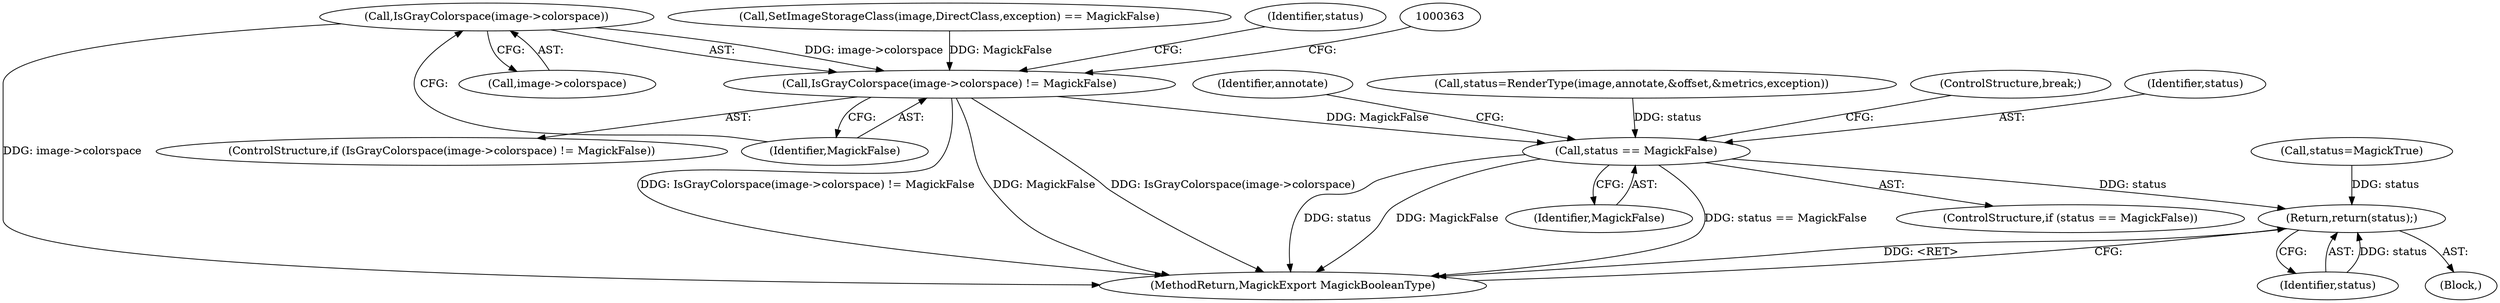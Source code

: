 digraph "0_ImageMagick_f595a1985233c399a05c0c37cc41de16a90dd025@pointer" {
"1000357" [label="(Call,IsGrayColorspace(image->colorspace))"];
"1000356" [label="(Call,IsGrayColorspace(image->colorspace) != MagickFalse)"];
"1001961" [label="(Call,status == MagickFalse)"];
"1002023" [label="(Return,return(status);)"];
"1000347" [label="(Call,SetImageStorageClass(image,DirectClass,exception) == MagickFalse)"];
"1000361" [label="(Identifier,MagickFalse)"];
"1000368" [label="(Call,status=MagickTrue)"];
"1002025" [label="(MethodReturn,MagickExport MagickBooleanType)"];
"1000357" [label="(Call,IsGrayColorspace(image->colorspace))"];
"1002023" [label="(Return,return(status);)"];
"1000355" [label="(ControlStructure,if (IsGrayColorspace(image->colorspace) != MagickFalse))"];
"1001968" [label="(Identifier,annotate)"];
"1000108" [label="(Block,)"];
"1001960" [label="(ControlStructure,if (status == MagickFalse))"];
"1000369" [label="(Identifier,status)"];
"1000356" [label="(Call,IsGrayColorspace(image->colorspace) != MagickFalse)"];
"1001950" [label="(Call,status=RenderType(image,annotate,&offset,&metrics,exception))"];
"1001964" [label="(ControlStructure,break;)"];
"1001963" [label="(Identifier,MagickFalse)"];
"1002024" [label="(Identifier,status)"];
"1000358" [label="(Call,image->colorspace)"];
"1001961" [label="(Call,status == MagickFalse)"];
"1001962" [label="(Identifier,status)"];
"1000357" -> "1000356"  [label="AST: "];
"1000357" -> "1000358"  [label="CFG: "];
"1000358" -> "1000357"  [label="AST: "];
"1000361" -> "1000357"  [label="CFG: "];
"1000357" -> "1002025"  [label="DDG: image->colorspace"];
"1000357" -> "1000356"  [label="DDG: image->colorspace"];
"1000356" -> "1000355"  [label="AST: "];
"1000356" -> "1000361"  [label="CFG: "];
"1000361" -> "1000356"  [label="AST: "];
"1000363" -> "1000356"  [label="CFG: "];
"1000369" -> "1000356"  [label="CFG: "];
"1000356" -> "1002025"  [label="DDG: IsGrayColorspace(image->colorspace) != MagickFalse"];
"1000356" -> "1002025"  [label="DDG: MagickFalse"];
"1000356" -> "1002025"  [label="DDG: IsGrayColorspace(image->colorspace)"];
"1000347" -> "1000356"  [label="DDG: MagickFalse"];
"1000356" -> "1001961"  [label="DDG: MagickFalse"];
"1001961" -> "1001960"  [label="AST: "];
"1001961" -> "1001963"  [label="CFG: "];
"1001962" -> "1001961"  [label="AST: "];
"1001963" -> "1001961"  [label="AST: "];
"1001964" -> "1001961"  [label="CFG: "];
"1001968" -> "1001961"  [label="CFG: "];
"1001961" -> "1002025"  [label="DDG: status"];
"1001961" -> "1002025"  [label="DDG: MagickFalse"];
"1001961" -> "1002025"  [label="DDG: status == MagickFalse"];
"1001950" -> "1001961"  [label="DDG: status"];
"1001961" -> "1002023"  [label="DDG: status"];
"1002023" -> "1000108"  [label="AST: "];
"1002023" -> "1002024"  [label="CFG: "];
"1002024" -> "1002023"  [label="AST: "];
"1002025" -> "1002023"  [label="CFG: "];
"1002023" -> "1002025"  [label="DDG: <RET>"];
"1002024" -> "1002023"  [label="DDG: status"];
"1000368" -> "1002023"  [label="DDG: status"];
}
